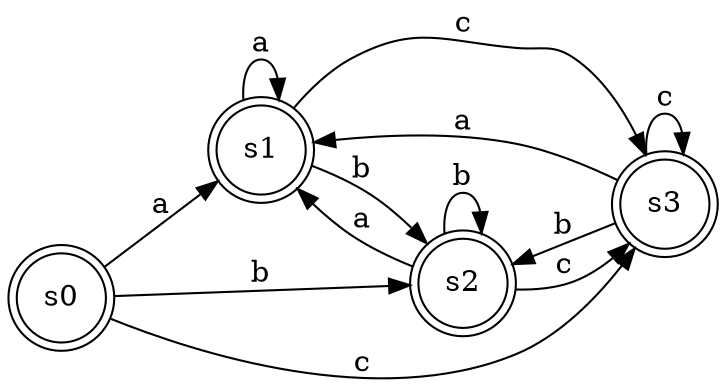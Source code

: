digraph finite_state_machine {
	rankdir=LR size="8,5"
	node [shape=doublecircle]
	s0
	node [shape=doublecircle]
	s0 -> s1 [label=a]
	node [shape=doublecircle]
	s0 -> s2 [label=b]
	node [shape=doublecircle]
	s0 -> s3 [label=c]
	node [shape=doublecircle]
	s1 -> s1 [label=a]
	node [shape=doublecircle]
	s1 -> s2 [label=b]
	node [shape=doublecircle]
	s1 -> s3 [label=c]
	node [shape=doublecircle]
	s2 -> s1 [label=a]
	node [shape=doublecircle]
	s2 -> s2 [label=b]
	node [shape=doublecircle]
	s2 -> s3 [label=c]
	node [shape=doublecircle]
	s3 -> s1 [label=a]
	node [shape=doublecircle]
	s3 -> s2 [label=b]
	node [shape=doublecircle]
	s3 -> s3 [label=c]
}
